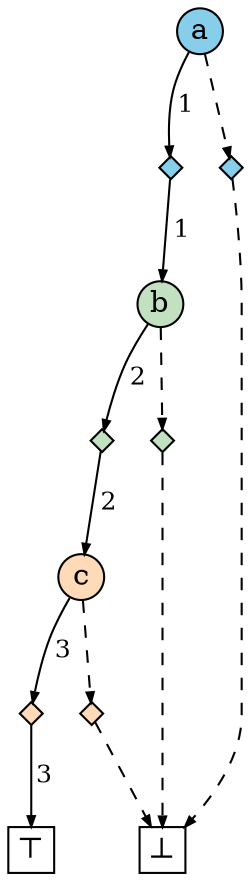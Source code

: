
    digraph G {
       n32 [label="a", shape=circle, width=0.3, fixedsize=true, style=filled, fillcolor="skyblue"]
   n33 [label="", shape=diamond, width=0.15, height=0.15, style=filled, fillcolor="skyblue"]
   n32 -> n33 [arrowhead=normal, label=" 1 ", labelangle=-30, fontsize=12, arrowsize=0.5, color="#555", fontcolor="black"]
   n33 -> n34 [arrowhead=normal, label=" 1 ", labelangle=-30, fontsize=12, arrowsize=0.5, color="#555", fontcolor="black"]
   n34 [label="b", shape=circle, width=0.3, fixedsize=true, style=filled, fillcolor="#C1E1C1"]
   n35 [label="", shape=diamond, width=0.15, height=0.15, style=filled, fillcolor="#C1E1C1"]
   n34 -> n35 [arrowhead=normal, label=" 2 ", labelangle=-30, fontsize=12, arrowsize=0.5, color="#555", fontcolor="black"]
   n35 -> n36 [arrowhead=normal, label=" 2 ", labelangle=-30, fontsize=12, arrowsize=0.5, color="#555", fontcolor="black"]
   n36 [label="c", shape=circle, width=0.3, fixedsize=true, style=filled, fillcolor="peachpuff"]
   n37 [label="", shape=diamond, width=0.15, height=0.15, style=filled, fillcolor="peachpuff"]
   n36 -> n37 [arrowhead=normal, label=" 3 ", labelangle=-30, fontsize=12, arrowsize=0.5, color="#555", fontcolor="black"]
   n37 -> n38 [arrowhead=normal, label=" 3 ", labelangle=-30, fontsize=12, arrowsize=0.5, color="#555", fontcolor="black"]
   n38 [label="⊤", shape=box, width=0.3, height=0.3, fixedsize=true]
   n39 [label="", shape=diamond, width=0.15, height=0.15, style=filled, fillcolor="peachpuff"]
   n36 -> n39 [arrowhead=normal, arrowsize=0.5, style=dashed, color="#555"]
   n39 -> n40 [arrowhead=normal, arrowsize=0.5, style=dashed, color="#555"]
   n40 [label="⊥", shape=box, width=0.3, height=0.3, fixedsize=true]
   n41 [label="", shape=diamond, width=0.15, height=0.15, style=filled, fillcolor="#C1E1C1"]
   n34 -> n41 [arrowhead=normal, arrowsize=0.5, style=dashed, color="#555"]
   n41 -> n40 [arrowhead=normal, arrowsize=0.5, style=dashed, color="#555"]
   n42 [label="", shape=diamond, width=0.15, height=0.15, style=filled, fillcolor="skyblue"]
   n32 -> n42 [arrowhead=normal, arrowsize=0.5, style=dashed, color="#555"]
   n42 -> n40 [arrowhead=normal, arrowsize=0.5, style=dashed, color="#555"]
   {rank=same; n37; n39}
   {rank=same; n35; n41}
   {rank=same; n32}
   {rank=same; n33; n42}
   {rank=same; n34}
   {rank=same; n36}

    }